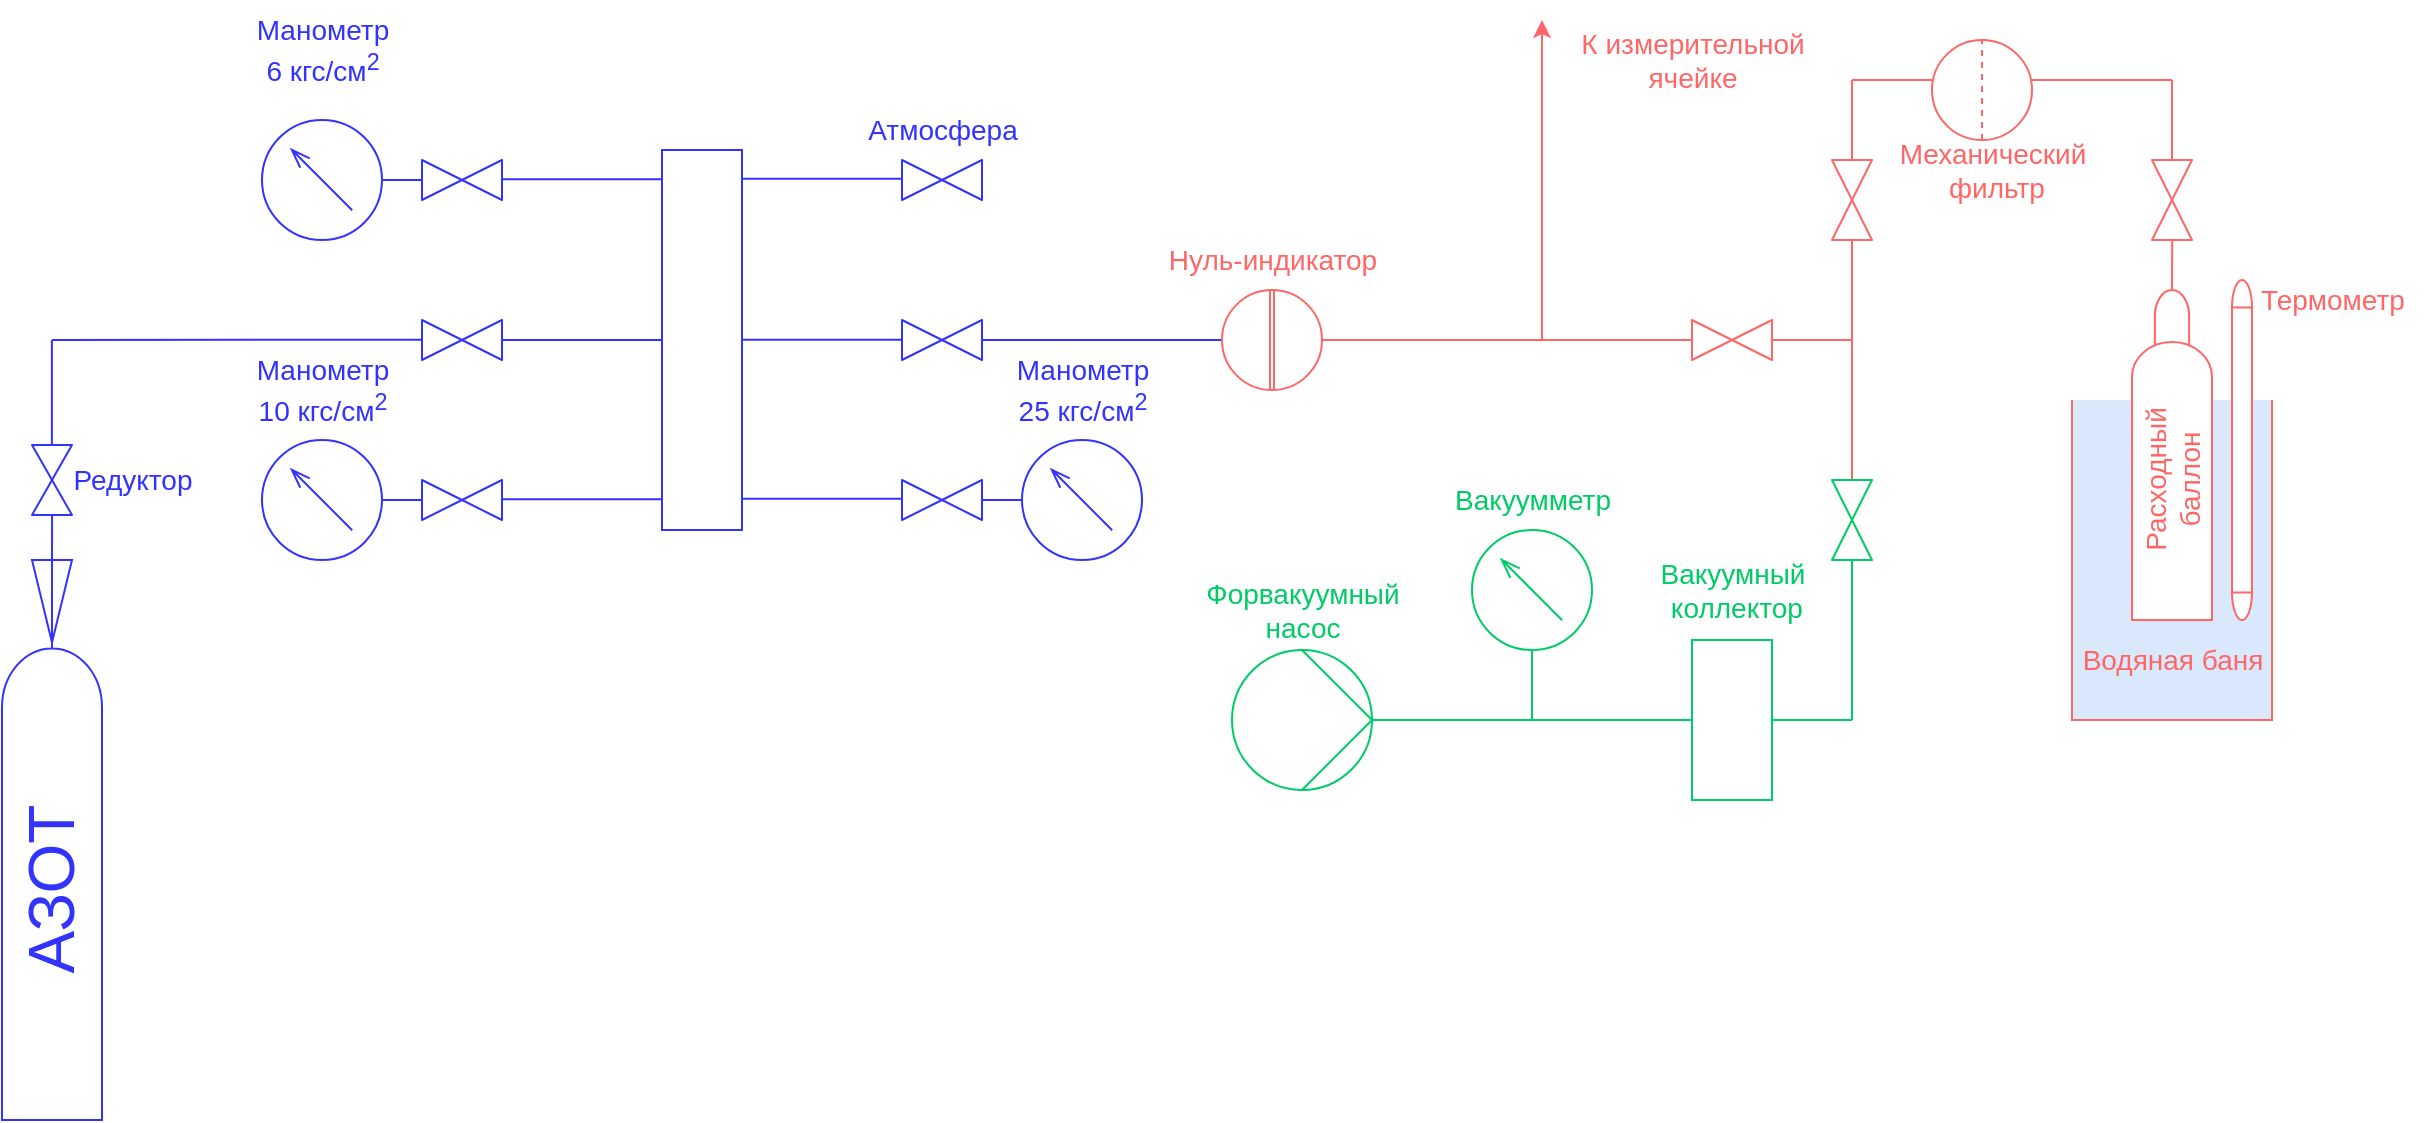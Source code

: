<mxfile version="12.5.1" type="github">
  <diagram id="28PeY2RXEUUbJMJ925cM" name="Page-1">
    <mxGraphModel dx="2031" dy="1064" grid="1" gridSize="10" guides="1" tooltips="1" connect="1" arrows="1" fold="1" page="1" pageScale="1" pageWidth="1654" pageHeight="1169" math="0" shadow="0">
      <root>
        <mxCell id="0"/>
        <mxCell id="1" parent="0"/>
        <mxCell id="wWVAUo-H3skDUArlrtCe-8" value="" style="shape=mxgraph.pid.vessels.bag;html=1;pointerEvents=1;align=center;verticalLabelPosition=bottom;verticalAlign=top;dashed=0;strokeColor=#3333FF;" parent="1" vertex="1">
          <mxGeometry x="115" y="440" width="50" height="280" as="geometry"/>
        </mxCell>
        <mxCell id="wWVAUo-H3skDUArlrtCe-9" value="&lt;font style=&quot;font-size: 32px&quot;&gt;АЗОТ&lt;/font&gt;" style="text;html=1;resizable=0;autosize=1;align=center;verticalAlign=middle;points=[];fillColor=none;strokeColor=none;rounded=0;rotation=-90;fontColor=#3333FF;" parent="1" vertex="1">
          <mxGeometry x="90" y="590" width="100" height="30" as="geometry"/>
        </mxCell>
        <mxCell id="wWVAUo-H3skDUArlrtCe-10" value="" style="verticalLabelPosition=bottom;align=center;html=1;verticalAlign=top;pointerEvents=1;dashed=0;shape=mxgraph.pid2valves.valve;valveType=gate;rotation=-90;strokeColor=#3333FF;" parent="1" vertex="1">
          <mxGeometry x="122.5" y="390" width="35" height="20" as="geometry"/>
        </mxCell>
        <mxCell id="wWVAUo-H3skDUArlrtCe-12" value="" style="endArrow=none;html=1;entryX=0;entryY=0.502;entryDx=0;entryDy=0;entryPerimeter=0;strokeColor=#3333FF;" parent="1" target="wWVAUo-H3skDUArlrtCe-10" edge="1">
          <mxGeometry width="50" height="50" relative="1" as="geometry">
            <mxPoint x="140" y="440" as="sourcePoint"/>
            <mxPoint x="190" y="470" as="targetPoint"/>
          </mxGeometry>
        </mxCell>
        <mxCell id="wWVAUo-H3skDUArlrtCe-14" value="&lt;font style=&quot;font-size: 14px&quot;&gt;Редуктор&lt;/font&gt;" style="text;html=1;resizable=0;autosize=1;align=center;verticalAlign=middle;points=[];fillColor=none;strokeColor=none;rounded=0;fontColor=#3333FF;" parent="1" vertex="1">
          <mxGeometry x="145" y="390" width="70" height="20" as="geometry"/>
        </mxCell>
        <mxCell id="wWVAUo-H3skDUArlrtCe-15" value="" style="endArrow=none;html=1;strokeColor=#3333FF;" parent="1" edge="1">
          <mxGeometry width="50" height="50" relative="1" as="geometry">
            <mxPoint x="139.94" y="383" as="sourcePoint"/>
            <mxPoint x="139.94" y="330" as="targetPoint"/>
          </mxGeometry>
        </mxCell>
        <mxCell id="wWVAUo-H3skDUArlrtCe-16" value="" style="endArrow=none;html=1;entryX=0;entryY=0.492;entryDx=0;entryDy=0;entryPerimeter=0;strokeColor=#3333FF;" parent="1" target="wWVAUo-H3skDUArlrtCe-18" edge="1">
          <mxGeometry width="50" height="50" relative="1" as="geometry">
            <mxPoint x="140" y="330" as="sourcePoint"/>
            <mxPoint x="275" y="330" as="targetPoint"/>
          </mxGeometry>
        </mxCell>
        <mxCell id="wWVAUo-H3skDUArlrtCe-18" value="" style="verticalLabelPosition=bottom;align=center;html=1;verticalAlign=top;pointerEvents=1;dashed=0;shape=mxgraph.pid2valves.valve;valveType=gate;strokeColor=#3333FF;" parent="1" vertex="1">
          <mxGeometry x="325" y="320" width="40" height="20" as="geometry"/>
        </mxCell>
        <mxCell id="wWVAUo-H3skDUArlrtCe-24" value="" style="endArrow=none;html=1;strokeColor=#3333FF;" parent="1" edge="1">
          <mxGeometry width="50" height="50" relative="1" as="geometry">
            <mxPoint x="365" y="330" as="sourcePoint"/>
            <mxPoint x="445" y="330" as="targetPoint"/>
          </mxGeometry>
        </mxCell>
        <mxCell id="wWVAUo-H3skDUArlrtCe-30" value="" style="perimeter=ellipsePerimeter;verticalLabelPosition=bottom;shadow=0;dashed=0;align=center;html=1;verticalAlign=top;shape=mxgraph.electrical.instruments.galvanometer;rotation=-45;strokeColor=#3333FF;" parent="1" vertex="1">
          <mxGeometry x="245" y="380" width="60" height="60" as="geometry"/>
        </mxCell>
        <mxCell id="wWVAUo-H3skDUArlrtCe-31" value="" style="perimeter=ellipsePerimeter;verticalLabelPosition=bottom;shadow=0;dashed=0;align=center;html=1;verticalAlign=top;shape=mxgraph.electrical.instruments.galvanometer;rotation=-45;strokeColor=#3333FF;" parent="1" vertex="1">
          <mxGeometry x="625" y="285" width="60" height="250" as="geometry"/>
        </mxCell>
        <mxCell id="wWVAUo-H3skDUArlrtCe-32" value="" style="perimeter=ellipsePerimeter;verticalLabelPosition=bottom;shadow=0;dashed=0;align=center;html=1;verticalAlign=top;shape=mxgraph.electrical.instruments.galvanometer;rotation=-45;strokeColor=#3333FF;" parent="1" vertex="1">
          <mxGeometry x="245" y="220" width="60" height="60" as="geometry"/>
        </mxCell>
        <mxCell id="wWVAUo-H3skDUArlrtCe-36" value="Манометр&lt;br&gt;6 кгс/см&lt;sup&gt;2&lt;/sup&gt;" style="text;html=1;resizable=0;autosize=1;align=center;verticalAlign=middle;points=[];fillColor=none;strokeColor=none;rounded=0;fontSize=14;fontColor=#3333FF;" parent="1" vertex="1">
          <mxGeometry x="235" y="160" width="80" height="50" as="geometry"/>
        </mxCell>
        <mxCell id="wWVAUo-H3skDUArlrtCe-37" value="Манометр&lt;br&gt;10 кгс/см&lt;sup&gt;2&lt;/sup&gt;" style="text;html=1;resizable=0;autosize=1;align=center;verticalAlign=middle;points=[];fillColor=none;strokeColor=none;rounded=0;fontSize=14;fontColor=#3333FF;" parent="1" vertex="1">
          <mxGeometry x="235" y="330" width="80" height="50" as="geometry"/>
        </mxCell>
        <mxCell id="wWVAUo-H3skDUArlrtCe-38" value="Манометр&lt;br&gt;25 кгс/см&lt;sup&gt;2&lt;/sup&gt;" style="text;html=1;resizable=0;autosize=1;align=center;verticalAlign=middle;points=[];fillColor=none;strokeColor=none;rounded=0;fontSize=14;fontColor=#3333FF;" parent="1" vertex="1">
          <mxGeometry x="615" y="330" width="80" height="50" as="geometry"/>
        </mxCell>
        <mxCell id="wWVAUo-H3skDUArlrtCe-43" value="Атмосфера" style="text;html=1;resizable=0;autosize=1;align=center;verticalAlign=middle;points=[];fillColor=none;strokeColor=none;rounded=0;fontSize=14;fontColor=#3333FF;" parent="1" vertex="1">
          <mxGeometry x="540" y="215" width="90" height="20" as="geometry"/>
        </mxCell>
        <mxCell id="wWVAUo-H3skDUArlrtCe-45" value="" style="verticalLabelPosition=bottom;align=center;html=1;verticalAlign=top;pointerEvents=1;dashed=0;shape=mxgraph.pid2valves.valve;valveType=gate;strokeColor=#3333FF;" parent="1" vertex="1">
          <mxGeometry x="325" y="240" width="40" height="20" as="geometry"/>
        </mxCell>
        <mxCell id="wWVAUo-H3skDUArlrtCe-46" value="" style="verticalLabelPosition=bottom;align=center;html=1;verticalAlign=top;pointerEvents=1;dashed=0;shape=mxgraph.pid2valves.valve;valveType=gate;strokeColor=#3333FF;" parent="1" vertex="1">
          <mxGeometry x="325" y="400" width="40" height="20" as="geometry"/>
        </mxCell>
        <mxCell id="wWVAUo-H3skDUArlrtCe-48" value="" style="endArrow=none;html=1;strokeColor=#3333FF;" parent="1" edge="1">
          <mxGeometry width="50" height="50" relative="1" as="geometry">
            <mxPoint x="365" y="249.58" as="sourcePoint"/>
            <mxPoint x="445" y="249.58" as="targetPoint"/>
          </mxGeometry>
        </mxCell>
        <mxCell id="wWVAUo-H3skDUArlrtCe-49" value="" style="endArrow=none;html=1;strokeColor=#3333FF;" parent="1" edge="1">
          <mxGeometry width="50" height="50" relative="1" as="geometry">
            <mxPoint x="365" y="409.58" as="sourcePoint"/>
            <mxPoint x="445" y="409.58" as="targetPoint"/>
          </mxGeometry>
        </mxCell>
        <mxCell id="wWVAUo-H3skDUArlrtCe-50" value="" style="endArrow=none;html=1;exitX=0.855;exitY=0.855;exitDx=0;exitDy=0;exitPerimeter=0;entryX=0.003;entryY=0.497;entryDx=0;entryDy=0;entryPerimeter=0;strokeColor=#3333FF;" parent="1" source="wWVAUo-H3skDUArlrtCe-32" target="wWVAUo-H3skDUArlrtCe-45" edge="1">
          <mxGeometry width="50" height="50" relative="1" as="geometry">
            <mxPoint x="315" y="270" as="sourcePoint"/>
            <mxPoint x="324" y="250" as="targetPoint"/>
          </mxGeometry>
        </mxCell>
        <mxCell id="wWVAUo-H3skDUArlrtCe-51" value="" style="endArrow=none;html=1;exitX=0.855;exitY=0.855;exitDx=0;exitDy=0;exitPerimeter=0;entryX=0.003;entryY=0.497;entryDx=0;entryDy=0;entryPerimeter=0;strokeColor=#3333FF;" parent="1" edge="1">
          <mxGeometry width="50" height="50" relative="1" as="geometry">
            <mxPoint x="305" y="410.03" as="sourcePoint"/>
            <mxPoint x="324.997" y="409.97" as="targetPoint"/>
          </mxGeometry>
        </mxCell>
        <mxCell id="wWVAUo-H3skDUArlrtCe-52" value="" style="shape=mxgraph.pid.vessels.tank,_vessel;html=1;pointerEvents=1;align=center;verticalLabelPosition=bottom;verticalAlign=top;dashed=0;fontSize=14;strokeColor=#3333FF;" parent="1" vertex="1">
          <mxGeometry x="445" y="235" width="40" height="190" as="geometry"/>
        </mxCell>
        <mxCell id="wWVAUo-H3skDUArlrtCe-54" value="" style="endArrow=none;html=1;strokeColor=#3333FF;" parent="1" edge="1">
          <mxGeometry width="50" height="50" relative="1" as="geometry">
            <mxPoint x="485" y="249.41" as="sourcePoint"/>
            <mxPoint x="565" y="249.41" as="targetPoint"/>
          </mxGeometry>
        </mxCell>
        <mxCell id="wWVAUo-H3skDUArlrtCe-55" value="" style="endArrow=none;html=1;strokeColor=#3333FF;" parent="1" edge="1">
          <mxGeometry width="50" height="50" relative="1" as="geometry">
            <mxPoint x="485" y="329.83" as="sourcePoint"/>
            <mxPoint x="565" y="329.83" as="targetPoint"/>
          </mxGeometry>
        </mxCell>
        <mxCell id="wWVAUo-H3skDUArlrtCe-56" value="" style="endArrow=none;html=1;strokeColor=#3333FF;" parent="1" edge="1">
          <mxGeometry width="50" height="50" relative="1" as="geometry">
            <mxPoint x="485" y="409.41" as="sourcePoint"/>
            <mxPoint x="565" y="409.41" as="targetPoint"/>
          </mxGeometry>
        </mxCell>
        <mxCell id="wWVAUo-H3skDUArlrtCe-57" value="" style="verticalLabelPosition=bottom;align=center;html=1;verticalAlign=top;pointerEvents=1;dashed=0;shape=mxgraph.pid2valves.valve;valveType=gate;strokeColor=#3333FF;" parent="1" vertex="1">
          <mxGeometry x="565" y="240" width="40" height="20" as="geometry"/>
        </mxCell>
        <mxCell id="wWVAUo-H3skDUArlrtCe-58" value="" style="verticalLabelPosition=bottom;align=center;html=1;verticalAlign=top;pointerEvents=1;dashed=0;shape=mxgraph.pid2valves.valve;valveType=gate;strokeColor=#3333FF;" parent="1" vertex="1">
          <mxGeometry x="565" y="320" width="40" height="20" as="geometry"/>
        </mxCell>
        <mxCell id="wWVAUo-H3skDUArlrtCe-59" value="" style="verticalLabelPosition=bottom;align=center;html=1;verticalAlign=top;pointerEvents=1;dashed=0;shape=mxgraph.pid2valves.valve;valveType=gate;strokeColor=#3333FF;" parent="1" vertex="1">
          <mxGeometry x="565" y="400" width="40" height="20" as="geometry"/>
        </mxCell>
        <mxCell id="wWVAUo-H3skDUArlrtCe-60" value="" style="endArrow=none;html=1;exitX=0.855;exitY=0.855;exitDx=0;exitDy=0;exitPerimeter=0;entryX=0.003;entryY=0.497;entryDx=0;entryDy=0;entryPerimeter=0;strokeColor=#3333FF;" parent="1" edge="1">
          <mxGeometry width="50" height="50" relative="1" as="geometry">
            <mxPoint x="605" y="410.06" as="sourcePoint"/>
            <mxPoint x="624.997" y="410.0" as="targetPoint"/>
          </mxGeometry>
        </mxCell>
        <mxCell id="wWVAUo-H3skDUArlrtCe-62" value="" style="endArrow=none;html=1;fontSize=14;entryX=0.5;entryY=1;entryDx=0;entryDy=0;strokeColor=#3333FF;" parent="1" edge="1">
          <mxGeometry width="50" height="50" relative="1" as="geometry">
            <mxPoint x="605" y="330" as="sourcePoint"/>
            <mxPoint x="725" y="330" as="targetPoint"/>
          </mxGeometry>
        </mxCell>
        <mxCell id="wWVAUo-H3skDUArlrtCe-63" value="Нуль-индикатор" style="text;html=1;resizable=0;autosize=1;align=center;verticalAlign=middle;points=[];fillColor=none;strokeColor=none;rounded=0;fontSize=14;fontColor=#FF6666;" parent="1" vertex="1">
          <mxGeometry x="690" y="280" width="120" height="20" as="geometry"/>
        </mxCell>
        <mxCell id="wWVAUo-H3skDUArlrtCe-64" value="" style="html=1;outlineConnect=0;align=center;dashed=0;aspect=fixed;shape=mxgraph.pid2inst.discInst;mounting=local;fontSize=14;rotation=90;fontColor=#33FF99;strokeColor=#FF6666;" parent="1" vertex="1">
          <mxGeometry x="725" y="305" width="50" height="50" as="geometry"/>
        </mxCell>
        <mxCell id="wWVAUo-H3skDUArlrtCe-65" value="" style="endArrow=none;html=1;fontSize=14;fontColor=#33FF99;strokeColor=#FF6666;" parent="1" edge="1">
          <mxGeometry width="50" height="50" relative="1" as="geometry">
            <mxPoint x="775" y="330" as="sourcePoint"/>
            <mxPoint x="885" y="330" as="targetPoint"/>
          </mxGeometry>
        </mxCell>
        <mxCell id="wWVAUo-H3skDUArlrtCe-67" value="" style="endArrow=classic;html=1;fontSize=14;fontColor=#33FF99;strokeColor=#FF6666;" parent="1" edge="1">
          <mxGeometry width="50" height="50" relative="1" as="geometry">
            <mxPoint x="885" y="330" as="sourcePoint"/>
            <mxPoint x="885" y="170" as="targetPoint"/>
          </mxGeometry>
        </mxCell>
        <mxCell id="wWVAUo-H3skDUArlrtCe-68" value="К измерительной &lt;br&gt;ячейке" style="text;html=1;resizable=0;autosize=1;align=center;verticalAlign=middle;points=[];fillColor=none;strokeColor=none;rounded=0;fontSize=14;fontColor=#FF6666;" parent="1" vertex="1">
          <mxGeometry x="895" y="170" width="130" height="40" as="geometry"/>
        </mxCell>
        <mxCell id="2cslVzQGtRZGg1Vlj-lh-2" value="" style="endArrow=none;html=1;fontColor=#33FF99;strokeColor=#FF6666;" parent="1" edge="1">
          <mxGeometry width="50" height="50" relative="1" as="geometry">
            <mxPoint x="880" y="330" as="sourcePoint"/>
            <mxPoint x="960" y="330" as="targetPoint"/>
          </mxGeometry>
        </mxCell>
        <mxCell id="2cslVzQGtRZGg1Vlj-lh-3" value="" style="verticalLabelPosition=bottom;align=center;html=1;verticalAlign=top;pointerEvents=1;dashed=0;shape=mxgraph.pid2valves.valve;valveType=gate;fontColor=#33FF99;strokeColor=#FF6666;" parent="1" vertex="1">
          <mxGeometry x="960" y="320" width="40" height="20" as="geometry"/>
        </mxCell>
        <mxCell id="2cslVzQGtRZGg1Vlj-lh-4" value="" style="endArrow=none;html=1;fontColor=#33FF99;strokeColor=#FF6666;" parent="1" edge="1">
          <mxGeometry width="50" height="50" relative="1" as="geometry">
            <mxPoint x="1000" y="330" as="sourcePoint"/>
            <mxPoint x="1040" y="330" as="targetPoint"/>
          </mxGeometry>
        </mxCell>
        <mxCell id="2cslVzQGtRZGg1Vlj-lh-5" value="" style="endArrow=none;html=1;fontColor=#33FF99;strokeColor=#FF6666;" parent="1" edge="1">
          <mxGeometry width="50" height="50" relative="1" as="geometry">
            <mxPoint x="1040" y="400" as="sourcePoint"/>
            <mxPoint x="1040" y="330" as="targetPoint"/>
          </mxGeometry>
        </mxCell>
        <mxCell id="2cslVzQGtRZGg1Vlj-lh-6" value="" style="endArrow=none;html=1;fontColor=#33FF99;strokeColor=#FF6666;" parent="1" edge="1">
          <mxGeometry width="50" height="50" relative="1" as="geometry">
            <mxPoint x="1040" y="330" as="sourcePoint"/>
            <mxPoint x="1040" y="280" as="targetPoint"/>
          </mxGeometry>
        </mxCell>
        <mxCell id="2cslVzQGtRZGg1Vlj-lh-7" value="" style="verticalLabelPosition=bottom;align=center;html=1;verticalAlign=top;pointerEvents=1;dashed=0;shape=mxgraph.pid2valves.valve;valveType=gate;rotation=-90;fontColor=#33FF99;strokeColor=#FF6666;" parent="1" vertex="1">
          <mxGeometry x="1020" y="250" width="40" height="20" as="geometry"/>
        </mxCell>
        <mxCell id="2cslVzQGtRZGg1Vlj-lh-8" value="" style="endArrow=none;html=1;fontColor=#33FF99;strokeColor=#FF6666;" parent="1" edge="1">
          <mxGeometry width="50" height="50" relative="1" as="geometry">
            <mxPoint x="1040" y="240" as="sourcePoint"/>
            <mxPoint x="1040" y="200" as="targetPoint"/>
          </mxGeometry>
        </mxCell>
        <mxCell id="2cslVzQGtRZGg1Vlj-lh-9" value="" style="endArrow=none;html=1;fontColor=#33FF99;strokeColor=#FF6666;" parent="1" edge="1">
          <mxGeometry width="50" height="50" relative="1" as="geometry">
            <mxPoint x="1040" y="200" as="sourcePoint"/>
            <mxPoint x="1080" y="200" as="targetPoint"/>
          </mxGeometry>
        </mxCell>
        <mxCell id="2cslVzQGtRZGg1Vlj-lh-10" value="" style="html=1;outlineConnect=0;align=center;dashed=0;aspect=fixed;shape=mxgraph.pid2inst.discInst;mounting=inaccessible;direction=south;rotation=-180;fontColor=#33FF99;strokeColor=#FF6666;" parent="1" vertex="1">
          <mxGeometry x="1080" y="180" width="50" height="50" as="geometry"/>
        </mxCell>
        <mxCell id="2cslVzQGtRZGg1Vlj-lh-12" value="" style="endArrow=none;html=1;fontColor=#33FF99;strokeColor=#FF6666;" parent="1" edge="1">
          <mxGeometry width="50" height="50" relative="1" as="geometry">
            <mxPoint x="1130" y="200" as="sourcePoint"/>
            <mxPoint x="1200" y="200" as="targetPoint"/>
          </mxGeometry>
        </mxCell>
        <mxCell id="2cslVzQGtRZGg1Vlj-lh-13" value="Механический&lt;br style=&quot;font-size: 14px;&quot;&gt;&amp;nbsp;фильтр" style="text;html=1;resizable=0;autosize=1;align=center;verticalAlign=middle;points=[];fillColor=none;strokeColor=none;rounded=0;fontColor=#FF6666;fontSize=14;" parent="1" vertex="1">
          <mxGeometry x="1055" y="225" width="110" height="40" as="geometry"/>
        </mxCell>
        <mxCell id="2cslVzQGtRZGg1Vlj-lh-14" value="" style="endArrow=none;html=1;fontColor=#33FF99;strokeColor=#FF6666;" parent="1" edge="1">
          <mxGeometry width="50" height="50" relative="1" as="geometry">
            <mxPoint x="1200" y="240" as="sourcePoint"/>
            <mxPoint x="1200" y="200" as="targetPoint"/>
          </mxGeometry>
        </mxCell>
        <mxCell id="2cslVzQGtRZGg1Vlj-lh-15" value="" style="verticalLabelPosition=bottom;align=center;html=1;verticalAlign=top;pointerEvents=1;dashed=0;shape=mxgraph.pid2valves.valve;valveType=gate;rotation=-90;fontColor=#33FF99;strokeColor=#FF6666;" parent="1" vertex="1">
          <mxGeometry x="1180" y="250" width="40" height="20" as="geometry"/>
        </mxCell>
        <mxCell id="2cslVzQGtRZGg1Vlj-lh-17" value="" style="shape=mxgraph.pid.vessels.container,_tank,_cistern;html=1;pointerEvents=1;align=center;verticalLabelPosition=bottom;verticalAlign=top;dashed=0;strokeColor=#FF6666;fillColor=#dae8fc;" parent="1" vertex="1">
          <mxGeometry x="1150" y="360" width="100" height="160" as="geometry"/>
        </mxCell>
        <mxCell id="2cslVzQGtRZGg1Vlj-lh-18" value="" style="shape=mxgraph.pid.vessels.gas_bottle;html=1;pointerEvents=1;align=center;verticalLabelPosition=bottom;verticalAlign=top;dashed=0;fontColor=#33FF99;strokeColor=#FF6666;" parent="1" vertex="1">
          <mxGeometry x="1180" y="305" width="40" height="165" as="geometry"/>
        </mxCell>
        <mxCell id="2cslVzQGtRZGg1Vlj-lh-19" value="" style="shape=mxgraph.pid.vessels.tank;html=1;pointerEvents=1;align=center;verticalLabelPosition=bottom;verticalAlign=top;dashed=0;fontColor=#33FF99;strokeColor=#FF6666;" parent="1" vertex="1">
          <mxGeometry x="1230" y="300" width="10" height="170" as="geometry"/>
        </mxCell>
        <mxCell id="2cslVzQGtRZGg1Vlj-lh-21" value="Водяная баня" style="text;html=1;resizable=0;autosize=1;align=center;verticalAlign=middle;points=[];fillColor=none;strokeColor=none;rounded=0;fontColor=#FF6666;fontSize=14;" parent="1" vertex="1">
          <mxGeometry x="1145" y="480" width="110" height="20" as="geometry"/>
        </mxCell>
        <mxCell id="2cslVzQGtRZGg1Vlj-lh-22" value="Расходный &lt;br style=&quot;font-size: 14px;&quot;&gt;баллон" style="text;html=1;resizable=0;autosize=1;align=center;verticalAlign=middle;points=[];fillColor=none;strokeColor=none;rounded=0;rotation=-90;fontColor=#FF6666;fontSize=14;" parent="1" vertex="1">
          <mxGeometry x="1155" y="380" width="90" height="40" as="geometry"/>
        </mxCell>
        <mxCell id="2cslVzQGtRZGg1Vlj-lh-23" value="Термометр" style="text;html=1;resizable=0;autosize=1;align=center;verticalAlign=middle;points=[];fillColor=none;strokeColor=none;rounded=0;fontColor=#FF6666;fontSize=14;" parent="1" vertex="1">
          <mxGeometry x="1235" y="300" width="90" height="20" as="geometry"/>
        </mxCell>
        <mxCell id="2cslVzQGtRZGg1Vlj-lh-24" value="" style="endArrow=none;html=1;entryX=-0.011;entryY=0.506;entryDx=0;entryDy=0;entryPerimeter=0;fontColor=#33FF99;strokeColor=#FF6666;" parent="1" target="2cslVzQGtRZGg1Vlj-lh-15" edge="1">
          <mxGeometry width="50" height="50" relative="1" as="geometry">
            <mxPoint x="1200" y="305" as="sourcePoint"/>
            <mxPoint x="1250" y="255" as="targetPoint"/>
          </mxGeometry>
        </mxCell>
        <mxCell id="2cslVzQGtRZGg1Vlj-lh-25" value="" style="verticalLabelPosition=bottom;align=center;html=1;verticalAlign=top;pointerEvents=1;dashed=0;shape=mxgraph.pid2valves.valve;valveType=gate;rotation=-90;strokeColor=#00CC66;" parent="1" vertex="1">
          <mxGeometry x="1020" y="410" width="40" height="20" as="geometry"/>
        </mxCell>
        <mxCell id="2cslVzQGtRZGg1Vlj-lh-26" value="" style="endArrow=none;html=1;strokeColor=#00CC66;" parent="1" edge="1">
          <mxGeometry width="50" height="50" relative="1" as="geometry">
            <mxPoint x="1040" y="520" as="sourcePoint"/>
            <mxPoint x="1040" y="440" as="targetPoint"/>
          </mxGeometry>
        </mxCell>
        <mxCell id="2cslVzQGtRZGg1Vlj-lh-27" value="" style="endArrow=none;html=1;strokeColor=#00CC66;" parent="1" edge="1">
          <mxGeometry width="50" height="50" relative="1" as="geometry">
            <mxPoint x="1000" y="520" as="sourcePoint"/>
            <mxPoint x="1040" y="520" as="targetPoint"/>
          </mxGeometry>
        </mxCell>
        <mxCell id="2cslVzQGtRZGg1Vlj-lh-28" value="" style="shape=mxgraph.pid.vessels.tank,_vessel;html=1;pointerEvents=1;align=center;verticalLabelPosition=bottom;verticalAlign=top;dashed=0;strokeColor=#00CC66;" parent="1" vertex="1">
          <mxGeometry x="960" y="480" width="40" height="80" as="geometry"/>
        </mxCell>
        <mxCell id="2cslVzQGtRZGg1Vlj-lh-29" value="Вакуумный&lt;br style=&quot;font-size: 14px;&quot;&gt;&amp;nbsp;коллектор" style="text;html=1;resizable=0;autosize=1;align=center;verticalAlign=middle;points=[];fillColor=none;strokeColor=none;rounded=0;fontColor=#00CC66;fontSize=14;" parent="1" vertex="1">
          <mxGeometry x="935" y="435" width="90" height="40" as="geometry"/>
        </mxCell>
        <mxCell id="2cslVzQGtRZGg1Vlj-lh-30" value="" style="endArrow=none;html=1;strokeColor=#00CC66;" parent="1" edge="1">
          <mxGeometry width="50" height="50" relative="1" as="geometry">
            <mxPoint x="880" y="520" as="sourcePoint"/>
            <mxPoint x="960" y="520" as="targetPoint"/>
          </mxGeometry>
        </mxCell>
        <mxCell id="2cslVzQGtRZGg1Vlj-lh-31" value="" style="endArrow=none;html=1;strokeColor=#00CC66;" parent="1" edge="1">
          <mxGeometry width="50" height="50" relative="1" as="geometry">
            <mxPoint x="880" y="520" as="sourcePoint"/>
            <mxPoint x="880" y="480" as="targetPoint"/>
          </mxGeometry>
        </mxCell>
        <mxCell id="2cslVzQGtRZGg1Vlj-lh-32" value="" style="endArrow=none;html=1;strokeColor=#00CC66;" parent="1" edge="1">
          <mxGeometry width="50" height="50" relative="1" as="geometry">
            <mxPoint x="800" y="520" as="sourcePoint"/>
            <mxPoint x="880" y="520" as="targetPoint"/>
          </mxGeometry>
        </mxCell>
        <mxCell id="2cslVzQGtRZGg1Vlj-lh-33" value="" style="shape=mxgraph.pid.pumps_-_iso.pump_(liquid);html=1;pointerEvents=1;align=center;verticalLabelPosition=bottom;verticalAlign=top;dashed=0;strokeColor=#00CC66;" parent="1" vertex="1">
          <mxGeometry x="730" y="485" width="70" height="70" as="geometry"/>
        </mxCell>
        <mxCell id="2cslVzQGtRZGg1Vlj-lh-36" value="" style="perimeter=ellipsePerimeter;verticalLabelPosition=bottom;shadow=0;dashed=0;align=center;html=1;verticalAlign=top;shape=mxgraph.electrical.instruments.galvanometer;rotation=-45;strokeColor=#00CC66;" parent="1" vertex="1">
          <mxGeometry x="850" y="330" width="60" height="250" as="geometry"/>
        </mxCell>
        <mxCell id="2cslVzQGtRZGg1Vlj-lh-37" value="Вакуумметр" style="text;html=1;resizable=0;autosize=1;align=center;verticalAlign=middle;points=[];fillColor=none;strokeColor=none;rounded=0;fontColor=#00CC66;fontSize=14;" parent="1" vertex="1">
          <mxGeometry x="835" y="400" width="90" height="20" as="geometry"/>
        </mxCell>
        <mxCell id="2cslVzQGtRZGg1Vlj-lh-38" value="Форвакуумный &lt;br style=&quot;font-size: 14px;&quot;&gt;насос" style="text;html=1;resizable=0;autosize=1;align=center;verticalAlign=middle;points=[];fillColor=none;strokeColor=none;rounded=0;fontColor=#00CC66;fontSize=14;" parent="1" vertex="1">
          <mxGeometry x="710" y="445" width="110" height="40" as="geometry"/>
        </mxCell>
      </root>
    </mxGraphModel>
  </diagram>
</mxfile>
